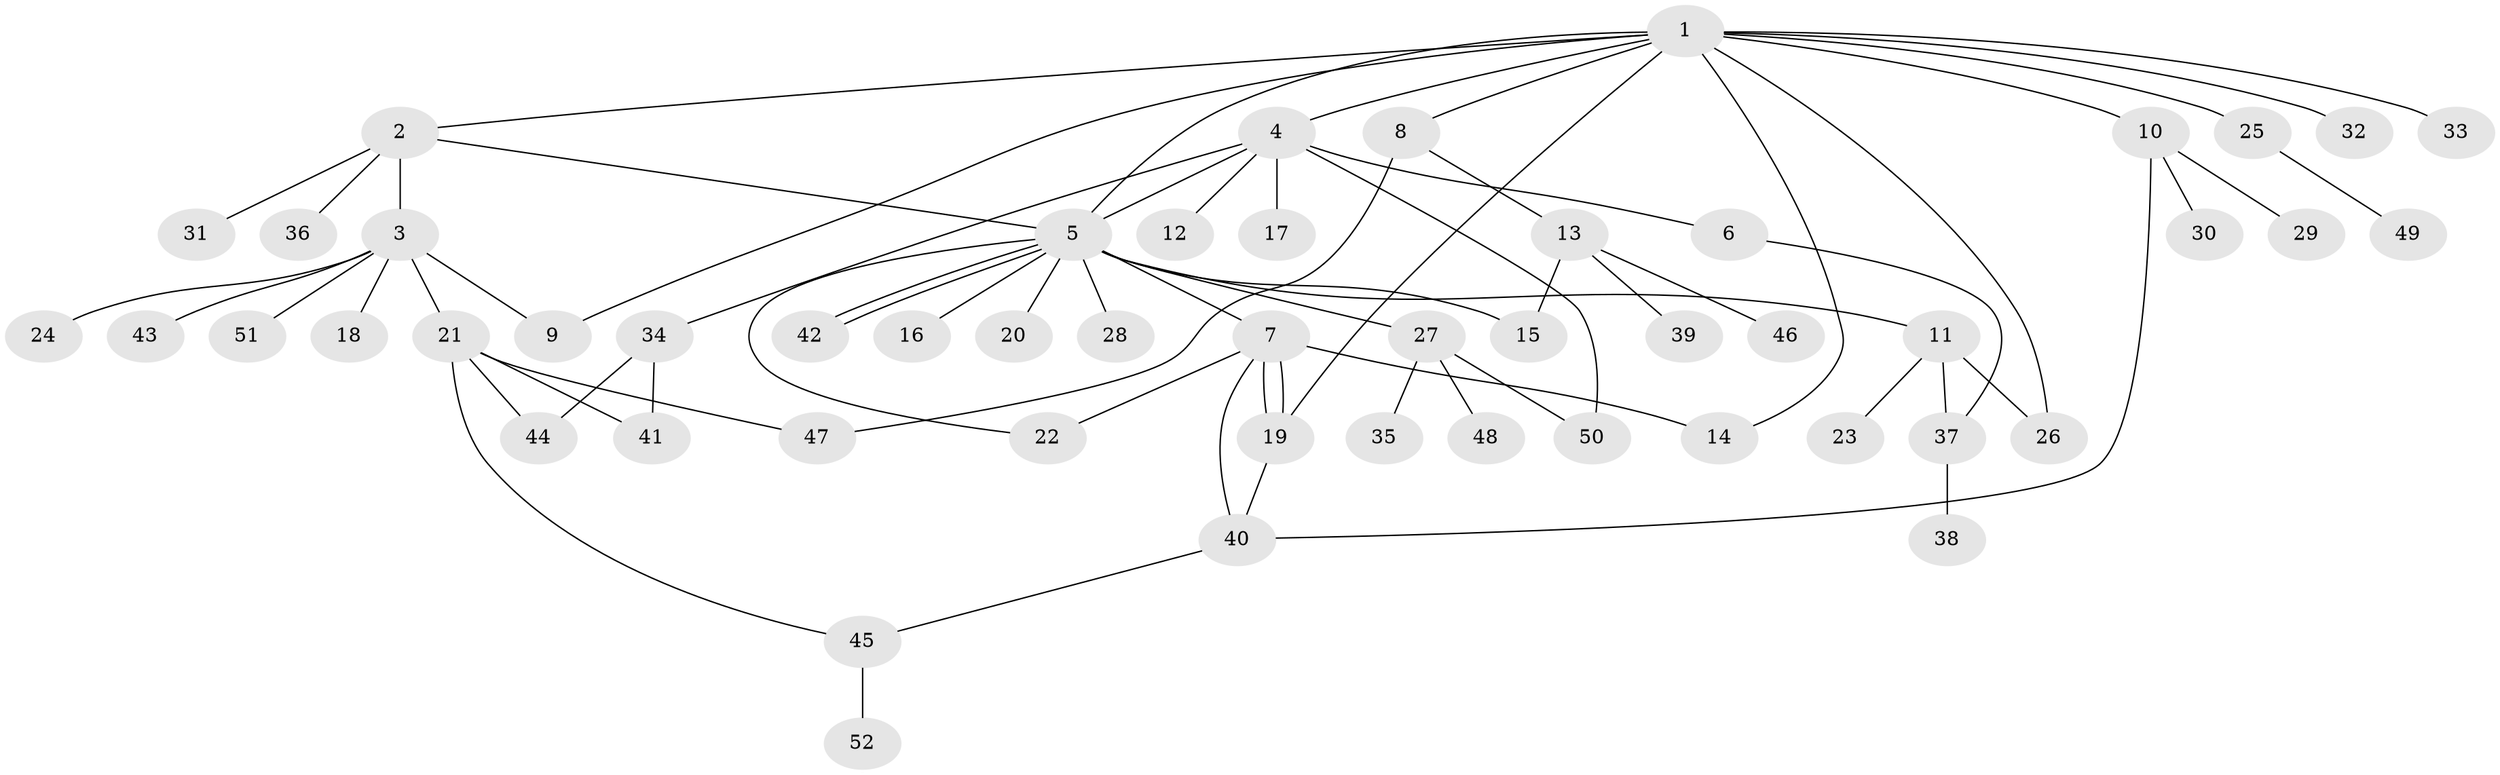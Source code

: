 // Generated by graph-tools (version 1.1) at 2025/35/03/09/25 02:35:22]
// undirected, 52 vertices, 69 edges
graph export_dot {
graph [start="1"]
  node [color=gray90,style=filled];
  1;
  2;
  3;
  4;
  5;
  6;
  7;
  8;
  9;
  10;
  11;
  12;
  13;
  14;
  15;
  16;
  17;
  18;
  19;
  20;
  21;
  22;
  23;
  24;
  25;
  26;
  27;
  28;
  29;
  30;
  31;
  32;
  33;
  34;
  35;
  36;
  37;
  38;
  39;
  40;
  41;
  42;
  43;
  44;
  45;
  46;
  47;
  48;
  49;
  50;
  51;
  52;
  1 -- 2;
  1 -- 4;
  1 -- 5;
  1 -- 8;
  1 -- 9;
  1 -- 10;
  1 -- 14;
  1 -- 19;
  1 -- 25;
  1 -- 26;
  1 -- 32;
  1 -- 33;
  2 -- 3;
  2 -- 5;
  2 -- 31;
  2 -- 36;
  3 -- 9;
  3 -- 18;
  3 -- 21;
  3 -- 24;
  3 -- 43;
  3 -- 51;
  4 -- 5;
  4 -- 6;
  4 -- 12;
  4 -- 17;
  4 -- 34;
  4 -- 50;
  5 -- 7;
  5 -- 11;
  5 -- 15;
  5 -- 16;
  5 -- 20;
  5 -- 22;
  5 -- 27;
  5 -- 28;
  5 -- 42;
  5 -- 42;
  6 -- 37;
  7 -- 14;
  7 -- 19;
  7 -- 19;
  7 -- 22;
  7 -- 40;
  8 -- 13;
  8 -- 47;
  10 -- 29;
  10 -- 30;
  10 -- 40;
  11 -- 23;
  11 -- 26;
  11 -- 37;
  13 -- 15;
  13 -- 39;
  13 -- 46;
  19 -- 40;
  21 -- 41;
  21 -- 44;
  21 -- 45;
  21 -- 47;
  25 -- 49;
  27 -- 35;
  27 -- 48;
  27 -- 50;
  34 -- 41;
  34 -- 44;
  37 -- 38;
  40 -- 45;
  45 -- 52;
}
